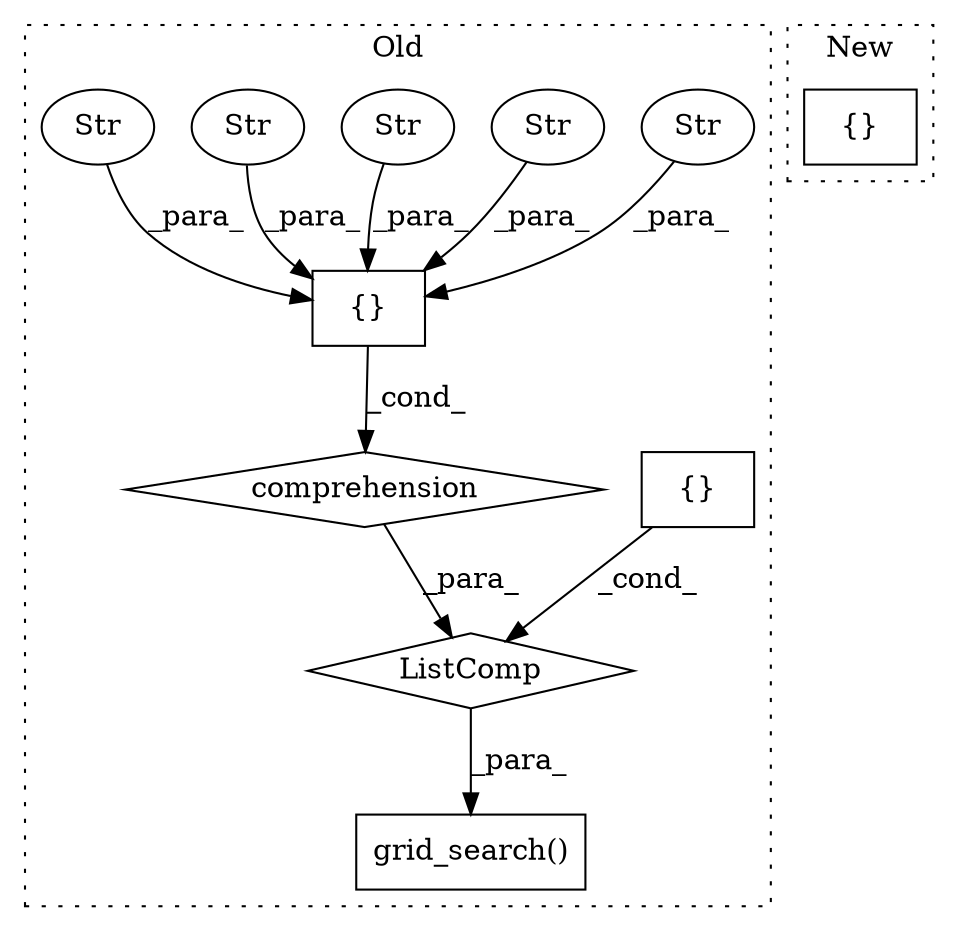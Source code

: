 digraph G {
subgraph cluster0 {
1 [label="grid_search()" a="75" s="8039,8562" l="60,643" shape="box"];
3 [label="{}" a="59" s="8294,8447" l="18,0" shape="box"];
4 [label="Str" a="66" s="8344" l="14" shape="ellipse"];
5 [label="Str" a="66" s="8437" l="10" shape="ellipse"];
6 [label="Str" a="66" s="8408" l="11" shape="ellipse"];
7 [label="{}" a="95" s="8100,8254" l="18,15" shape="box"];
8 [label="Str" a="66" s="8312" l="14" shape="ellipse"];
9 [label="Str" a="66" s="8376" l="14" shape="ellipse"];
10 [label="ListComp" a="106" s="8099" l="463" shape="diamond"];
11 [label="comprehension" a="45" s="8270" l="3" shape="diamond"];
label = "Old";
style="dotted";
}
subgraph cluster1 {
2 [label="{}" a="95" s="9197,9198" l="2,1" shape="box"];
label = "New";
style="dotted";
}
3 -> 11 [label="_cond_"];
4 -> 3 [label="_para_"];
5 -> 3 [label="_para_"];
6 -> 3 [label="_para_"];
7 -> 10 [label="_cond_"];
8 -> 3 [label="_para_"];
9 -> 3 [label="_para_"];
10 -> 1 [label="_para_"];
11 -> 10 [label="_para_"];
}